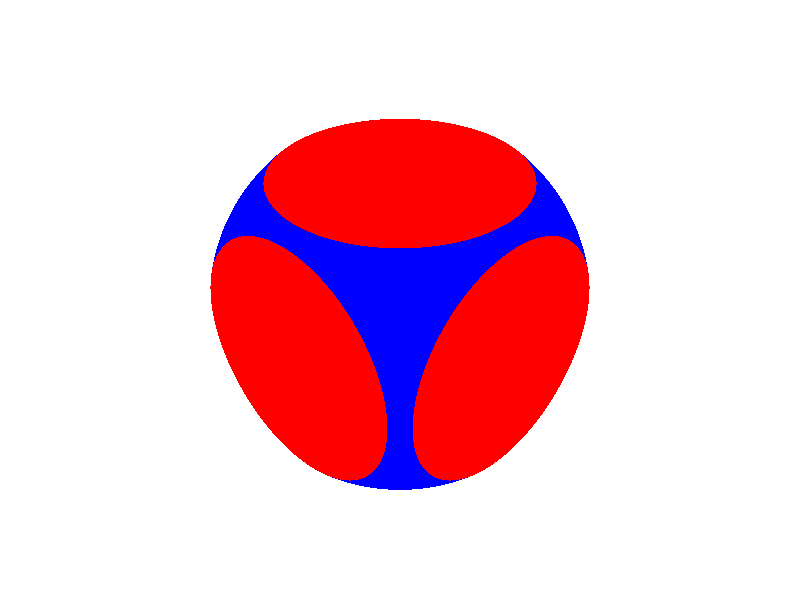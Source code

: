 #include "colors.inc"
// Atividade 1
// camera{
//     location <5, 10, -20>
//     look_at 0
//     angle 45
// }
// light_source{ <500, 500, -1000> White }
// plane{ y, -20
//     pigment{ White }
// }
// union{
//     box { <0, 0, 0>, <1, 1, 1>
//         pigment{ Red }
//     }
//     sphere { <1, 1, 0>, 0.5
//         pigment{ Blue }
//     }
// }
// difference {
//     box { <2, 0, 0>, <3, 1, 1>
//         pigment{ Red }
//     }
//     sphere { <3, 1, 0>, 0.5
//         pigment{ Blue }
//     }
// }

// intersection {
//     box { <4, 0, 0>, <5, 1, 1>
//         pigment{ Red }
//     }
//     sphere { <5, 1, 0>, 0.5
//         pigment{ Blue }
//     }
// }

// //Atividade2
camera{
    location <10, 10, -10>
    look_at 0
    angle 45
}
light_source{ <500, 500, -1000> White }
light_source{ <0, 0, 0> White }
plane{ y, -20
    pigment{ White }
}

// difference{
    intersection{
        box { 
            <-2.5, -2.5, -2.5>, 
            <2.5, 2.5, 2.5>
            pigment{Red}
        }
        sphere { 
            <0, 0,0>, 
            3.35
            pigment{Blue}
            }

    }
    // union{
    //     cylinder {<-5,0,0>, <5,0,0>, 1.5 pigment { Green }}
    //     cylinder {<0,-5,0>, <0,5,0>, 1.5 pigment { Green }}
    //     cylinder {<0,0,-5>, <0,0,5>, 1.5 pigment { Green }}
    // }
// }

